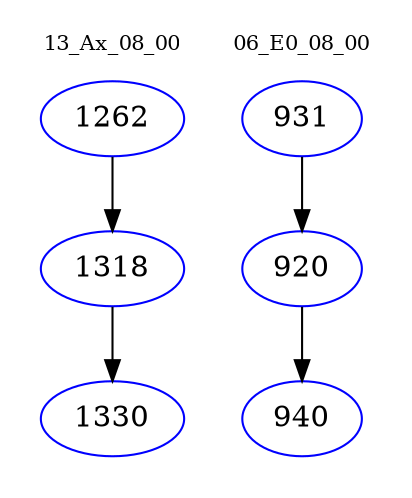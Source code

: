 digraph{
subgraph cluster_0 {
color = white
label = "13_Ax_08_00";
fontsize=10;
T0_1262 [label="1262", color="blue"]
T0_1262 -> T0_1318 [color="black"]
T0_1318 [label="1318", color="blue"]
T0_1318 -> T0_1330 [color="black"]
T0_1330 [label="1330", color="blue"]
}
subgraph cluster_1 {
color = white
label = "06_E0_08_00";
fontsize=10;
T1_931 [label="931", color="blue"]
T1_931 -> T1_920 [color="black"]
T1_920 [label="920", color="blue"]
T1_920 -> T1_940 [color="black"]
T1_940 [label="940", color="blue"]
}
}
